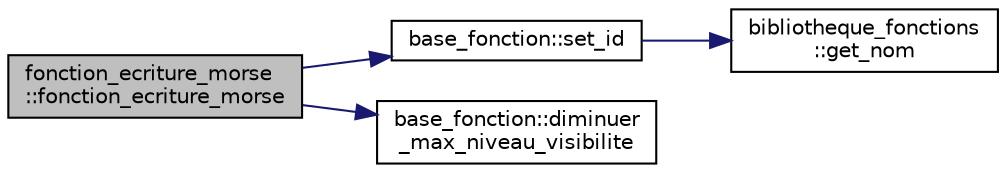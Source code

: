 digraph "fonction_ecriture_morse::fonction_ecriture_morse"
{
  edge [fontname="Helvetica",fontsize="10",labelfontname="Helvetica",labelfontsize="10"];
  node [fontname="Helvetica",fontsize="10",shape=record];
  rankdir="LR";
  Node0 [label="fonction_ecriture_morse\l::fonction_ecriture_morse",height=0.2,width=0.4,color="black", fillcolor="grey75", style="filled", fontcolor="black"];
  Node0 -> Node1 [color="midnightblue",fontsize="10",style="solid",fontname="Helvetica"];
  Node1 [label="base_fonction::set_id",height=0.2,width=0.4,color="black", fillcolor="white", style="filled",URL="$classbase__fonction.html#a4d7a7d067af71e0c5e9ec7d6188ac9d1",tooltip="Initialise l&#39;identifiant de la fonction. "];
  Node1 -> Node2 [color="midnightblue",fontsize="10",style="solid",fontname="Helvetica"];
  Node2 [label="bibliotheque_fonctions\l::get_nom",height=0.2,width=0.4,color="black", fillcolor="white", style="filled",URL="$classbibliotheque__fonctions.html#ac8c035960c49cdf0fe7437b82739154e",tooltip="Retourne le nom pour un type de fonction donné. "];
  Node0 -> Node3 [color="midnightblue",fontsize="10",style="solid",fontname="Helvetica"];
  Node3 [label="base_fonction::diminuer\l_max_niveau_visibilite",height=0.2,width=0.4,color="black", fillcolor="white", style="filled",URL="$classbase__fonction.html#a82a4ae967c91855681e0c05219642f0d",tooltip="Diminue le niveau maximum de visibilité de la fonction. "];
}
